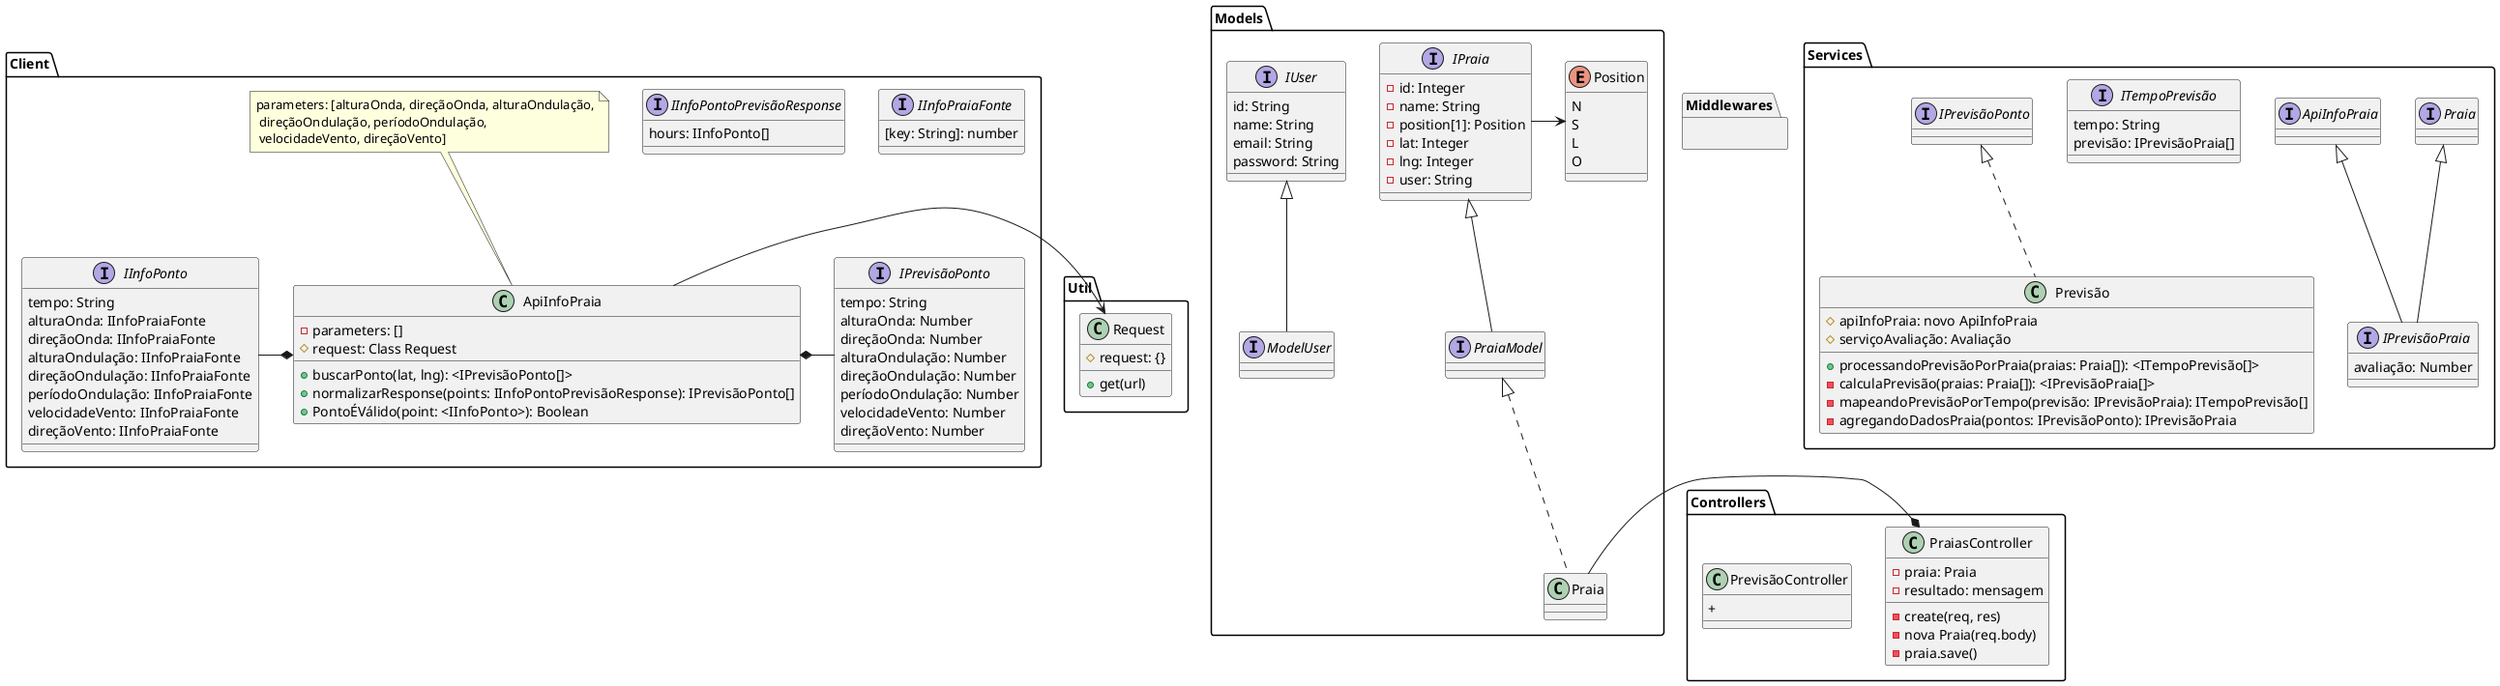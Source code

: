 @startuml class

package Util {
  class Request {
    #request: {}
    +get(url)
  }
}

package Client {
  
  interface IInfoPraiaFonte {
    [key: String]: number
  }

  interface IInfoPonto {
    tempo: String
    alturaOnda: IInfoPraiaFonte
    direçãoOnda: IInfoPraiaFonte
    alturaOndulação: IInfoPraiaFonte
    direçãoOndulação: IInfoPraiaFonte
    períodoOndulação: IInfoPraiaFonte
    velocidadeVento: IInfoPraiaFonte
    direçãoVento: IInfoPraiaFonte
  }

  interface IInfoPontoPrevisãoResponse {
    hours: IInfoPonto[]
  }

  interface IPrevisãoPonto {
    tempo: String
    alturaOnda: Number
    direçãoOnda: Number
    alturaOndulação: Number
    direçãoOndulação: Number
    períodoOndulação: Number
    velocidadeVento: Number
    direçãoVento: Number
  }
  
  class ApiInfoPraia {
    -parameters: []
    #request: Class Request
    +buscarPonto(lat, lng): <IPrevisãoPonto[]>
    +normalizarResponse(points: IInfoPontoPrevisãoResponse): IPrevisãoPonto[]
    +PontoÉVálido(point: <IInfoPonto>): Boolean
  }
  note top: parameters: [alturaOnda, direçãoOnda, alturaOndulação,\n direçãoOndulação, períodoOndulação,\n velocidadeVento, direçãoVento]

  ApiInfoPraia -> Request
  ApiInfoPraia *- IPrevisãoPonto
  IInfoPonto -* ApiInfoPraia
}
package Models {

  interface IUser {
    id: String
    name: String
    email: String
    password: String
  }

  interface ModelUser extends IUser {
    
  }

  enum Position {
    N
    S
    L
    O
  }

  interface IPraia {
    -id: Integer
    -name: String
    -position[1]: Position
    -lat: Integer
    -lng: Integer
    -user: String
  }

  IPraia -> Position

  interface PraiaModel extends IPraia

  class Praia implements PraiaModel
}

package Controllers {

  class PraiasController {
    -praia: Praia
    -resultado: mensagem
    -create(req, res)
    -nova Praia(req.body)
    -praia.save()
  }

  PraiasController *- Praia

  class PrevisãoController {
    +
  }
}
package Middlewares {}

package Services {
  interface IPrevisãoPraia extends Praia, ApiInfoPraia {
    avaliação: Number
  }

  interface ITempoPrevisão {
    tempo: String
    previsão: IPrevisãoPraia[]
  }

  class Previsão {
    #apiInfoPraia: novo ApiInfoPraia
    #serviçoAvaliação: Avaliação
    +processandoPrevisãoPorPraia(praias: Praia[]): <ITempoPrevisão[]>
    -calculaPrevisão(praias: Praia[]): <IPrevisãoPraia[]>
    -mapeandoPrevisãoPorTempo(previsão: IPrevisãoPraia): ITempoPrevisão[]
    -agregandoDadosPraia(pontos: IPrevisãoPonto): IPrevisãoPraia
  }

  class Previsão implements IPrevisãoPonto
}

@enduml